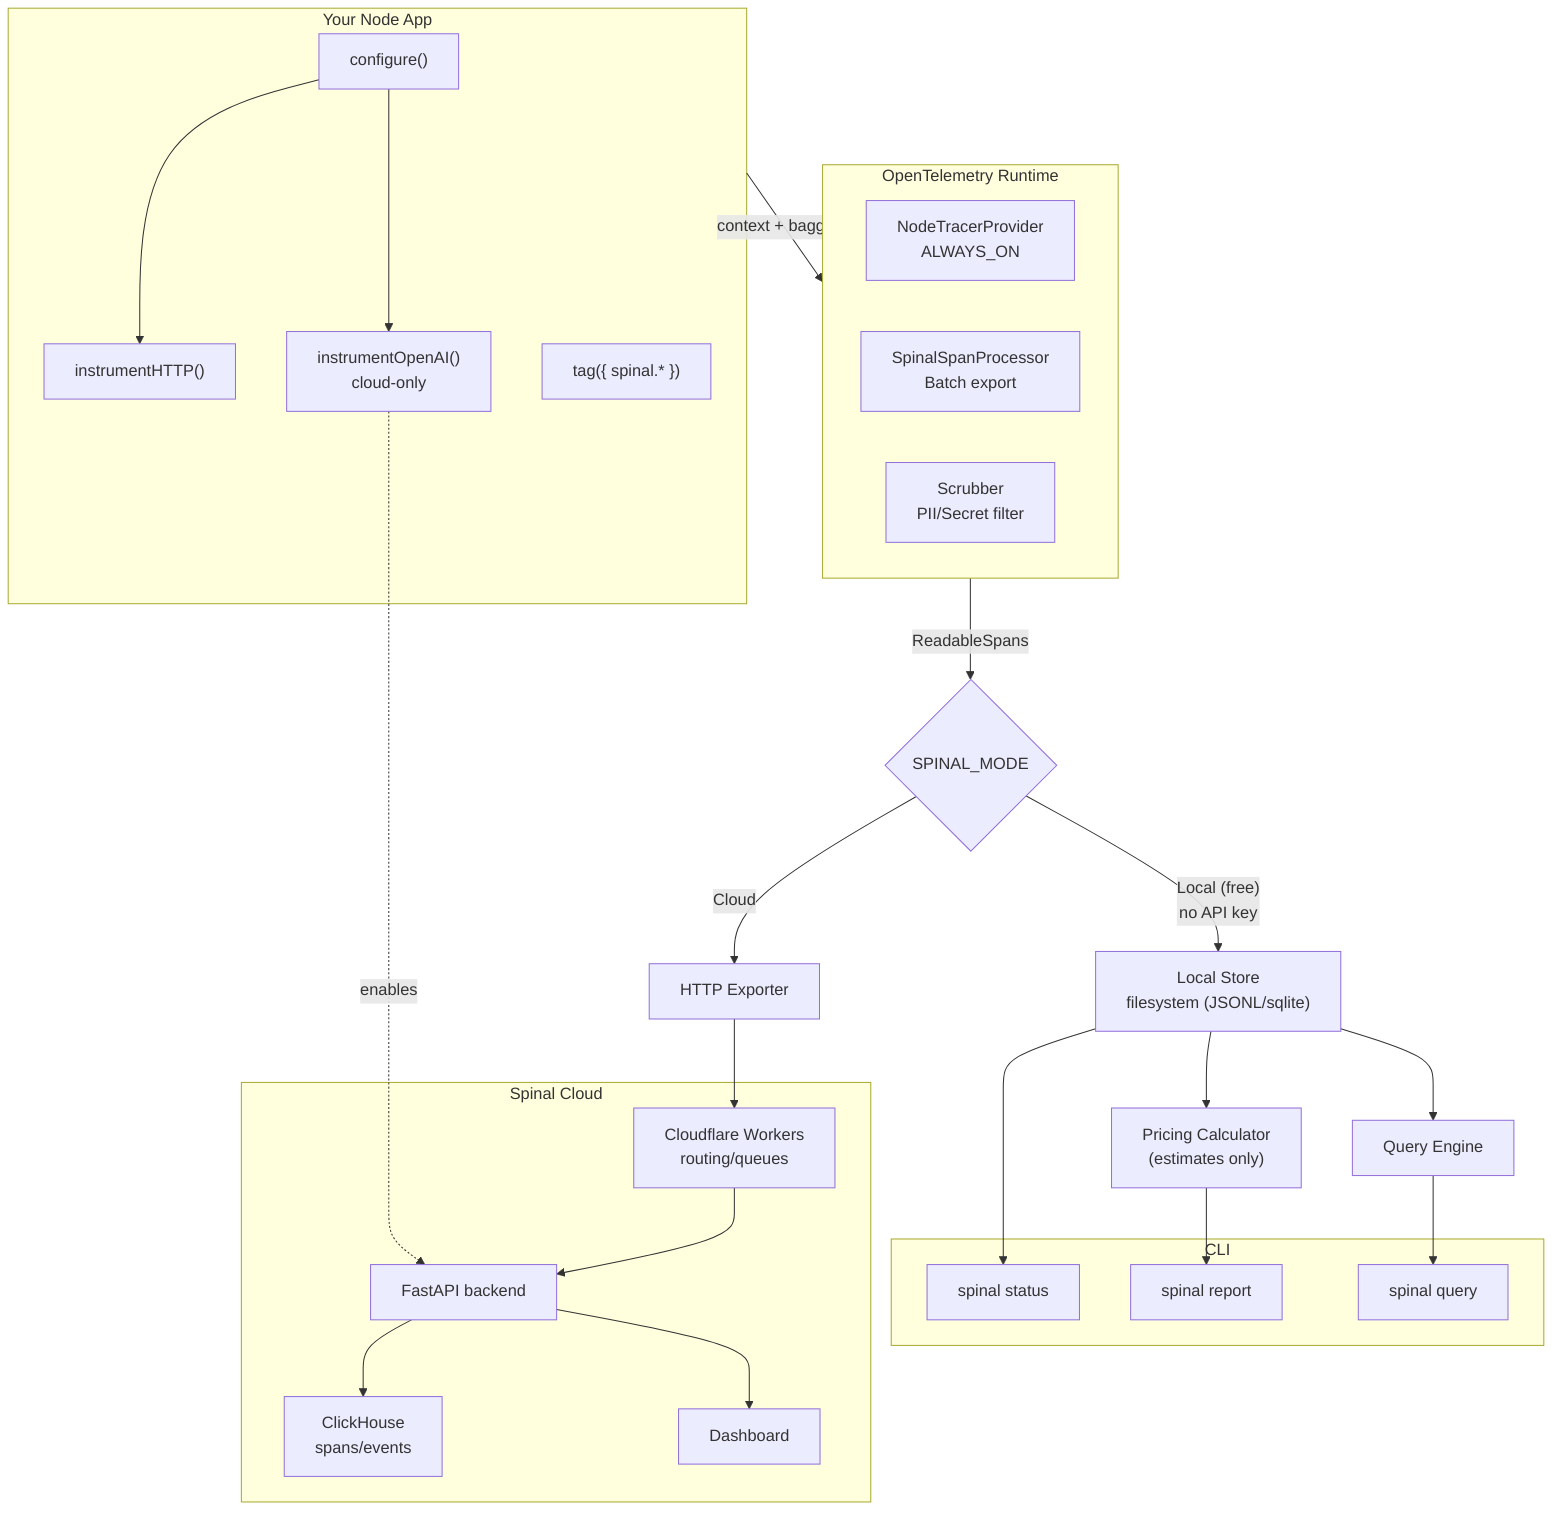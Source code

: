 flowchart TB
  subgraph App["Your Node App"]
    A1["configure()"] --> A2["instrumentHTTP()"]
    A1 --> A3["instrumentOpenAI()<br/>cloud-only"]
    A4["tag({ spinal.* })"]
  end

  subgraph OTel["OpenTelemetry Runtime"]
    P1["NodeTracerProvider<br/>ALWAYS_ON"]
    P2["SpinalSpanProcessor<br/>Batch export"]
    P3["Scrubber<br/>PII/Secret filter"]
  end

  App -->|context + baggage| OTel
  OTel -->|ReadableSpans| MODE{SPINAL_MODE}

  %% Local (Free) Path
  MODE -->|"Local (free)<br/>no API key"| LSTORE["Local Store<br/>filesystem (JSONL/sqlite)"]
  LSTORE --> QENG[Query Engine]
  LSTORE --> PCALC["Pricing Calculator<br/>(estimates only)"]
  subgraph CLI[CLI]
    C1[spinal status]
    C2[spinal report]
    C3[spinal query]
  end
  QENG --> C3
  PCALC --> C2
  LSTORE --> C1

  %% Cloud Path
  MODE -->|Cloud| EXP[HTTP Exporter]
  subgraph Cloud["Spinal Cloud"]
    W["Cloudflare Workers<br/>routing/queues"]
    F["FastAPI backend"]
    CH["ClickHouse<br/>spans/events"]
    D["Dashboard"]
  end
  EXP --> W --> F --> CH
  F --> D
  A3 -. enables .-> F